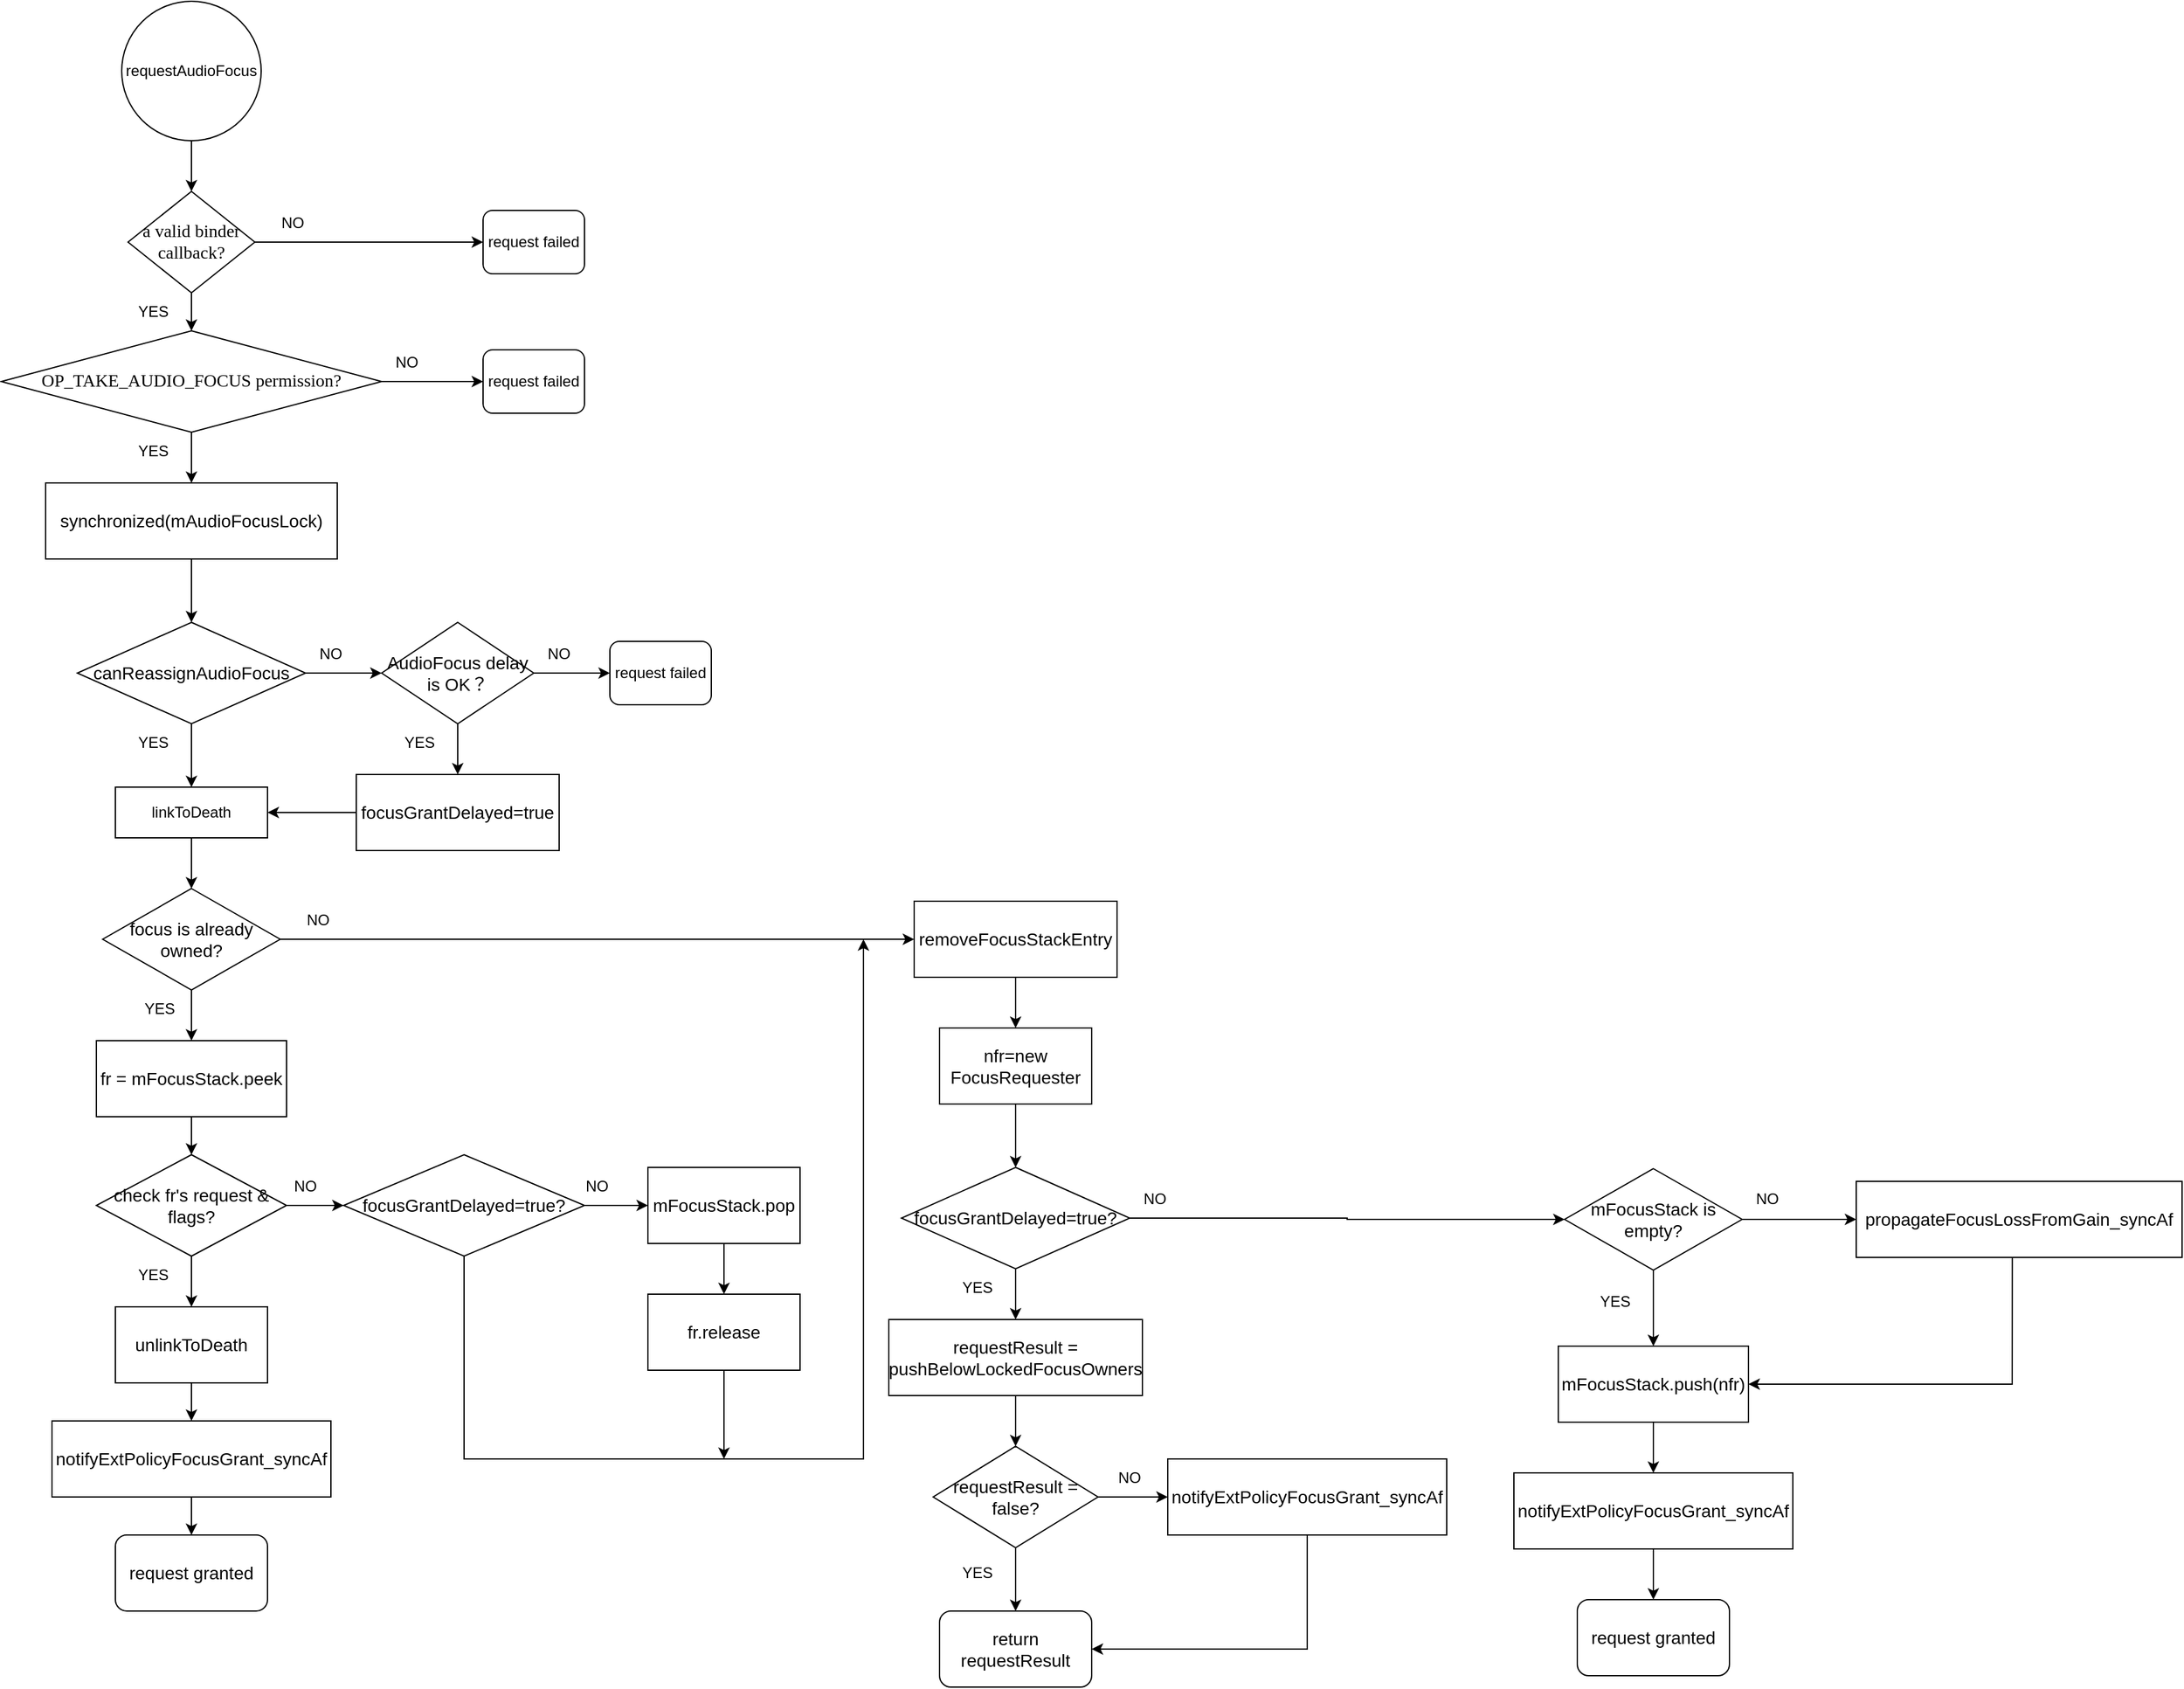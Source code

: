 <mxfile version="15.5.9" type="github">
  <diagram id="C5RBs43oDa-KdzZeNtuy" name="Page-1">
    <mxGraphModel dx="1018" dy="1768" grid="1" gridSize="10" guides="1" tooltips="1" connect="1" arrows="1" fold="1" page="1" pageScale="1" pageWidth="827" pageHeight="1169" math="0" shadow="0">
      <root>
        <mxCell id="WIyWlLk6GJQsqaUBKTNV-0" />
        <mxCell id="WIyWlLk6GJQsqaUBKTNV-1" parent="WIyWlLk6GJQsqaUBKTNV-0" />
        <mxCell id="STj_Q7QqaSjpMb7IW9D1-3" value="" style="edgeStyle=orthogonalEdgeStyle;rounded=0;orthogonalLoop=1;jettySize=auto;html=1;" edge="1" parent="WIyWlLk6GJQsqaUBKTNV-1" source="STj_Q7QqaSjpMb7IW9D1-2">
          <mxGeometry relative="1" as="geometry">
            <mxPoint x="220" y="80" as="targetPoint" />
          </mxGeometry>
        </mxCell>
        <mxCell id="STj_Q7QqaSjpMb7IW9D1-2" value="requestAudioFocus" style="ellipse;whiteSpace=wrap;html=1;aspect=fixed;" vertex="1" parent="WIyWlLk6GJQsqaUBKTNV-1">
          <mxGeometry x="165" y="-70" width="110" height="110" as="geometry" />
        </mxCell>
        <mxCell id="STj_Q7QqaSjpMb7IW9D1-6" value="" style="edgeStyle=orthogonalEdgeStyle;rounded=0;orthogonalLoop=1;jettySize=auto;html=1;" edge="1" parent="WIyWlLk6GJQsqaUBKTNV-1" source="STj_Q7QqaSjpMb7IW9D1-4" target="STj_Q7QqaSjpMb7IW9D1-5">
          <mxGeometry relative="1" as="geometry" />
        </mxCell>
        <mxCell id="STj_Q7QqaSjpMb7IW9D1-9" value="" style="edgeStyle=orthogonalEdgeStyle;rounded=0;orthogonalLoop=1;jettySize=auto;html=1;" edge="1" parent="WIyWlLk6GJQsqaUBKTNV-1" source="STj_Q7QqaSjpMb7IW9D1-4" target="STj_Q7QqaSjpMb7IW9D1-8">
          <mxGeometry relative="1" as="geometry" />
        </mxCell>
        <mxCell id="STj_Q7QqaSjpMb7IW9D1-4" value="&lt;span style=&quot;font-size: 10.5pt ; font-family: &amp;#34;ms mincho&amp;#34;&quot;&gt;&lt;font face=&quot;Century Gothic&quot;&gt;a valid binder callback&lt;/font&gt;&lt;/span&gt;&lt;span style=&quot;font-family: &amp;#34;century gothic&amp;#34; ; font-size: 10.5pt&quot;&gt;?&lt;/span&gt;" style="rhombus;whiteSpace=wrap;html=1;" vertex="1" parent="WIyWlLk6GJQsqaUBKTNV-1">
          <mxGeometry x="170" y="80" width="100" height="80" as="geometry" />
        </mxCell>
        <mxCell id="STj_Q7QqaSjpMb7IW9D1-5" value="request failed" style="rounded=1;whiteSpace=wrap;html=1;" vertex="1" parent="WIyWlLk6GJQsqaUBKTNV-1">
          <mxGeometry x="450" y="95" width="80" height="50" as="geometry" />
        </mxCell>
        <mxCell id="STj_Q7QqaSjpMb7IW9D1-7" value="NO" style="text;html=1;strokeColor=none;fillColor=none;align=center;verticalAlign=middle;whiteSpace=wrap;rounded=0;" vertex="1" parent="WIyWlLk6GJQsqaUBKTNV-1">
          <mxGeometry x="270" y="90" width="60" height="30" as="geometry" />
        </mxCell>
        <mxCell id="STj_Q7QqaSjpMb7IW9D1-19" value="" style="edgeStyle=orthogonalEdgeStyle;rounded=0;orthogonalLoop=1;jettySize=auto;html=1;" edge="1" parent="WIyWlLk6GJQsqaUBKTNV-1" source="STj_Q7QqaSjpMb7IW9D1-8" target="STj_Q7QqaSjpMb7IW9D1-18">
          <mxGeometry relative="1" as="geometry" />
        </mxCell>
        <mxCell id="STj_Q7QqaSjpMb7IW9D1-8" value="&lt;span style=&quot;font-size: 10.5pt ; text-align: left ; font-family: &amp;#34;ms mincho&amp;#34;&quot;&gt;&lt;font face=&quot;Century Gothic&quot;&gt;OP_TAKE_AUDIO_FOCUS&lt;/font&gt;&lt;/span&gt;&lt;span style=&quot;font-family: &amp;#34;century gothic&amp;#34; ; font-size: 10.5pt ; text-align: left&quot;&gt;&amp;nbsp;permission?&lt;/span&gt;" style="rhombus;whiteSpace=wrap;html=1;" vertex="1" parent="WIyWlLk6GJQsqaUBKTNV-1">
          <mxGeometry x="70" y="190" width="300" height="80" as="geometry" />
        </mxCell>
        <mxCell id="STj_Q7QqaSjpMb7IW9D1-10" value="YES" style="text;html=1;strokeColor=none;fillColor=none;align=center;verticalAlign=middle;whiteSpace=wrap;rounded=0;" vertex="1" parent="WIyWlLk6GJQsqaUBKTNV-1">
          <mxGeometry x="160" y="160" width="60" height="30" as="geometry" />
        </mxCell>
        <mxCell id="STj_Q7QqaSjpMb7IW9D1-11" value="request failed" style="rounded=1;whiteSpace=wrap;html=1;" vertex="1" parent="WIyWlLk6GJQsqaUBKTNV-1">
          <mxGeometry x="450" y="205" width="80" height="50" as="geometry" />
        </mxCell>
        <mxCell id="STj_Q7QqaSjpMb7IW9D1-14" value="" style="endArrow=classic;html=1;rounded=0;exitX=1;exitY=0.5;exitDx=0;exitDy=0;entryX=0;entryY=0.5;entryDx=0;entryDy=0;" edge="1" parent="WIyWlLk6GJQsqaUBKTNV-1" source="STj_Q7QqaSjpMb7IW9D1-8" target="STj_Q7QqaSjpMb7IW9D1-11">
          <mxGeometry width="50" height="50" relative="1" as="geometry">
            <mxPoint x="280" y="380" as="sourcePoint" />
            <mxPoint x="330" y="330" as="targetPoint" />
          </mxGeometry>
        </mxCell>
        <mxCell id="STj_Q7QqaSjpMb7IW9D1-15" value="NO" style="text;html=1;strokeColor=none;fillColor=none;align=center;verticalAlign=middle;whiteSpace=wrap;rounded=0;" vertex="1" parent="WIyWlLk6GJQsqaUBKTNV-1">
          <mxGeometry x="360" y="200" width="60" height="30" as="geometry" />
        </mxCell>
        <mxCell id="STj_Q7QqaSjpMb7IW9D1-22" value="" style="edgeStyle=orthogonalEdgeStyle;rounded=0;orthogonalLoop=1;jettySize=auto;html=1;" edge="1" parent="WIyWlLk6GJQsqaUBKTNV-1" source="STj_Q7QqaSjpMb7IW9D1-18" target="STj_Q7QqaSjpMb7IW9D1-21">
          <mxGeometry relative="1" as="geometry" />
        </mxCell>
        <mxCell id="STj_Q7QqaSjpMb7IW9D1-18" value="&lt;span style=&quot;font-size: 14px&quot;&gt;synchronized(mAudioFocusLock)&lt;/span&gt;" style="whiteSpace=wrap;html=1;" vertex="1" parent="WIyWlLk6GJQsqaUBKTNV-1">
          <mxGeometry x="105" y="310" width="230" height="60" as="geometry" />
        </mxCell>
        <mxCell id="STj_Q7QqaSjpMb7IW9D1-20" value="YES" style="text;html=1;strokeColor=none;fillColor=none;align=center;verticalAlign=middle;whiteSpace=wrap;rounded=0;" vertex="1" parent="WIyWlLk6GJQsqaUBKTNV-1">
          <mxGeometry x="160" y="270" width="60" height="30" as="geometry" />
        </mxCell>
        <mxCell id="STj_Q7QqaSjpMb7IW9D1-24" value="" style="edgeStyle=orthogonalEdgeStyle;rounded=0;orthogonalLoop=1;jettySize=auto;html=1;" edge="1" parent="WIyWlLk6GJQsqaUBKTNV-1" source="STj_Q7QqaSjpMb7IW9D1-21" target="STj_Q7QqaSjpMb7IW9D1-23">
          <mxGeometry relative="1" as="geometry" />
        </mxCell>
        <mxCell id="STj_Q7QqaSjpMb7IW9D1-27" value="" style="edgeStyle=orthogonalEdgeStyle;rounded=0;orthogonalLoop=1;jettySize=auto;html=1;" edge="1" parent="WIyWlLk6GJQsqaUBKTNV-1" source="STj_Q7QqaSjpMb7IW9D1-21" target="STj_Q7QqaSjpMb7IW9D1-26">
          <mxGeometry relative="1" as="geometry" />
        </mxCell>
        <mxCell id="STj_Q7QqaSjpMb7IW9D1-21" value="&lt;span style=&quot;font-size: 14px&quot;&gt;canReassignAudioFocus&lt;/span&gt;" style="rhombus;whiteSpace=wrap;html=1;" vertex="1" parent="WIyWlLk6GJQsqaUBKTNV-1">
          <mxGeometry x="130" y="420" width="180" height="80" as="geometry" />
        </mxCell>
        <mxCell id="STj_Q7QqaSjpMb7IW9D1-49" value="" style="edgeStyle=orthogonalEdgeStyle;rounded=0;orthogonalLoop=1;jettySize=auto;html=1;" edge="1" parent="WIyWlLk6GJQsqaUBKTNV-1" source="STj_Q7QqaSjpMb7IW9D1-23" target="STj_Q7QqaSjpMb7IW9D1-48">
          <mxGeometry relative="1" as="geometry" />
        </mxCell>
        <mxCell id="STj_Q7QqaSjpMb7IW9D1-23" value="&lt;span style=&quot;font-size: 14px&quot;&gt;AudioFocus delay is OK？&lt;/span&gt;" style="rhombus;whiteSpace=wrap;html=1;" vertex="1" parent="WIyWlLk6GJQsqaUBKTNV-1">
          <mxGeometry x="370" y="420" width="120" height="80" as="geometry" />
        </mxCell>
        <mxCell id="STj_Q7QqaSjpMb7IW9D1-25" value="NO" style="text;html=1;strokeColor=none;fillColor=none;align=center;verticalAlign=middle;whiteSpace=wrap;rounded=0;" vertex="1" parent="WIyWlLk6GJQsqaUBKTNV-1">
          <mxGeometry x="300" y="430" width="60" height="30" as="geometry" />
        </mxCell>
        <mxCell id="STj_Q7QqaSjpMb7IW9D1-30" value="" style="edgeStyle=orthogonalEdgeStyle;rounded=0;orthogonalLoop=1;jettySize=auto;html=1;" edge="1" parent="WIyWlLk6GJQsqaUBKTNV-1" source="STj_Q7QqaSjpMb7IW9D1-26" target="STj_Q7QqaSjpMb7IW9D1-29">
          <mxGeometry relative="1" as="geometry" />
        </mxCell>
        <mxCell id="STj_Q7QqaSjpMb7IW9D1-26" value="linkToDeath" style="whiteSpace=wrap;html=1;" vertex="1" parent="WIyWlLk6GJQsqaUBKTNV-1">
          <mxGeometry x="160" y="550" width="120" height="40" as="geometry" />
        </mxCell>
        <mxCell id="STj_Q7QqaSjpMb7IW9D1-28" value="YES" style="text;html=1;strokeColor=none;fillColor=none;align=center;verticalAlign=middle;whiteSpace=wrap;rounded=0;" vertex="1" parent="WIyWlLk6GJQsqaUBKTNV-1">
          <mxGeometry x="160" y="500" width="60" height="30" as="geometry" />
        </mxCell>
        <mxCell id="STj_Q7QqaSjpMb7IW9D1-32" value="" style="edgeStyle=orthogonalEdgeStyle;rounded=0;orthogonalLoop=1;jettySize=auto;html=1;" edge="1" parent="WIyWlLk6GJQsqaUBKTNV-1" source="STj_Q7QqaSjpMb7IW9D1-29" target="STj_Q7QqaSjpMb7IW9D1-31">
          <mxGeometry relative="1" as="geometry" />
        </mxCell>
        <mxCell id="STj_Q7QqaSjpMb7IW9D1-53" value="" style="edgeStyle=orthogonalEdgeStyle;rounded=0;orthogonalLoop=1;jettySize=auto;html=1;" edge="1" parent="WIyWlLk6GJQsqaUBKTNV-1" source="STj_Q7QqaSjpMb7IW9D1-29" target="STj_Q7QqaSjpMb7IW9D1-52">
          <mxGeometry relative="1" as="geometry" />
        </mxCell>
        <mxCell id="STj_Q7QqaSjpMb7IW9D1-29" value="&lt;span style=&quot;font-size: 14px&quot;&gt;focus is already owned?&lt;/span&gt;" style="rhombus;whiteSpace=wrap;html=1;" vertex="1" parent="WIyWlLk6GJQsqaUBKTNV-1">
          <mxGeometry x="150" y="630" width="140" height="80" as="geometry" />
        </mxCell>
        <mxCell id="STj_Q7QqaSjpMb7IW9D1-35" value="" style="edgeStyle=orthogonalEdgeStyle;rounded=0;orthogonalLoop=1;jettySize=auto;html=1;" edge="1" parent="WIyWlLk6GJQsqaUBKTNV-1" source="STj_Q7QqaSjpMb7IW9D1-31" target="STj_Q7QqaSjpMb7IW9D1-34">
          <mxGeometry relative="1" as="geometry" />
        </mxCell>
        <mxCell id="STj_Q7QqaSjpMb7IW9D1-31" value="&lt;span style=&quot;font-size: 14px&quot;&gt;fr = mFocusStack.peek&lt;/span&gt;" style="whiteSpace=wrap;html=1;" vertex="1" parent="WIyWlLk6GJQsqaUBKTNV-1">
          <mxGeometry x="145" y="750" width="150" height="60" as="geometry" />
        </mxCell>
        <mxCell id="STj_Q7QqaSjpMb7IW9D1-33" value="YES" style="text;html=1;strokeColor=none;fillColor=none;align=center;verticalAlign=middle;whiteSpace=wrap;rounded=0;" vertex="1" parent="WIyWlLk6GJQsqaUBKTNV-1">
          <mxGeometry x="165" y="710" width="60" height="30" as="geometry" />
        </mxCell>
        <mxCell id="STj_Q7QqaSjpMb7IW9D1-37" value="" style="edgeStyle=orthogonalEdgeStyle;rounded=0;orthogonalLoop=1;jettySize=auto;html=1;" edge="1" parent="WIyWlLk6GJQsqaUBKTNV-1" source="STj_Q7QqaSjpMb7IW9D1-34" target="STj_Q7QqaSjpMb7IW9D1-36">
          <mxGeometry relative="1" as="geometry" />
        </mxCell>
        <mxCell id="STj_Q7QqaSjpMb7IW9D1-86" value="" style="edgeStyle=orthogonalEdgeStyle;rounded=0;orthogonalLoop=1;jettySize=auto;html=1;" edge="1" parent="WIyWlLk6GJQsqaUBKTNV-1" source="STj_Q7QqaSjpMb7IW9D1-34" target="STj_Q7QqaSjpMb7IW9D1-85">
          <mxGeometry relative="1" as="geometry" />
        </mxCell>
        <mxCell id="STj_Q7QqaSjpMb7IW9D1-34" value="&lt;span style=&quot;font-size: 14px&quot;&gt;check fr&#39;s request &amp;amp; flags?&lt;/span&gt;" style="rhombus;whiteSpace=wrap;html=1;" vertex="1" parent="WIyWlLk6GJQsqaUBKTNV-1">
          <mxGeometry x="145" y="840" width="150" height="80" as="geometry" />
        </mxCell>
        <mxCell id="STj_Q7QqaSjpMb7IW9D1-40" value="" style="edgeStyle=orthogonalEdgeStyle;rounded=0;orthogonalLoop=1;jettySize=auto;html=1;" edge="1" parent="WIyWlLk6GJQsqaUBKTNV-1" source="STj_Q7QqaSjpMb7IW9D1-36" target="STj_Q7QqaSjpMb7IW9D1-39">
          <mxGeometry relative="1" as="geometry" />
        </mxCell>
        <mxCell id="STj_Q7QqaSjpMb7IW9D1-36" value="&lt;span style=&quot;font-size: 14px&quot;&gt;unlinkToDeath&lt;/span&gt;" style="whiteSpace=wrap;html=1;" vertex="1" parent="WIyWlLk6GJQsqaUBKTNV-1">
          <mxGeometry x="160" y="960" width="120" height="60" as="geometry" />
        </mxCell>
        <mxCell id="STj_Q7QqaSjpMb7IW9D1-38" value="YES" style="text;html=1;strokeColor=none;fillColor=none;align=center;verticalAlign=middle;whiteSpace=wrap;rounded=0;" vertex="1" parent="WIyWlLk6GJQsqaUBKTNV-1">
          <mxGeometry x="160" y="920" width="60" height="30" as="geometry" />
        </mxCell>
        <mxCell id="STj_Q7QqaSjpMb7IW9D1-39" value="&lt;span style=&quot;font-size: 14px&quot;&gt;notifyExtPolicyFocusGrant_syncAf&lt;/span&gt;" style="whiteSpace=wrap;html=1;" vertex="1" parent="WIyWlLk6GJQsqaUBKTNV-1">
          <mxGeometry x="110" y="1050" width="220" height="60" as="geometry" />
        </mxCell>
        <mxCell id="STj_Q7QqaSjpMb7IW9D1-41" value="&lt;span style=&quot;font-size: 14px&quot;&gt;request granted&lt;/span&gt;" style="rounded=1;whiteSpace=wrap;html=1;" vertex="1" parent="WIyWlLk6GJQsqaUBKTNV-1">
          <mxGeometry x="160" y="1140" width="120" height="60" as="geometry" />
        </mxCell>
        <mxCell id="STj_Q7QqaSjpMb7IW9D1-42" value="" style="endArrow=classic;html=1;rounded=0;exitX=0.5;exitY=1;exitDx=0;exitDy=0;" edge="1" parent="WIyWlLk6GJQsqaUBKTNV-1" source="STj_Q7QqaSjpMb7IW9D1-39" target="STj_Q7QqaSjpMb7IW9D1-41">
          <mxGeometry width="50" height="50" relative="1" as="geometry">
            <mxPoint x="280" y="1060" as="sourcePoint" />
            <mxPoint x="330" y="1010" as="targetPoint" />
          </mxGeometry>
        </mxCell>
        <mxCell id="STj_Q7QqaSjpMb7IW9D1-43" value="request failed" style="rounded=1;whiteSpace=wrap;html=1;" vertex="1" parent="WIyWlLk6GJQsqaUBKTNV-1">
          <mxGeometry x="550" y="435" width="80" height="50" as="geometry" />
        </mxCell>
        <mxCell id="STj_Q7QqaSjpMb7IW9D1-44" value="" style="endArrow=classic;html=1;rounded=0;entryX=0;entryY=0.5;entryDx=0;entryDy=0;" edge="1" parent="WIyWlLk6GJQsqaUBKTNV-1" target="STj_Q7QqaSjpMb7IW9D1-43">
          <mxGeometry width="50" height="50" relative="1" as="geometry">
            <mxPoint x="490" y="460" as="sourcePoint" />
            <mxPoint x="600" y="430" as="targetPoint" />
          </mxGeometry>
        </mxCell>
        <mxCell id="STj_Q7QqaSjpMb7IW9D1-46" value="NO" style="text;html=1;strokeColor=none;fillColor=none;align=center;verticalAlign=middle;whiteSpace=wrap;rounded=0;" vertex="1" parent="WIyWlLk6GJQsqaUBKTNV-1">
          <mxGeometry x="480" y="430" width="60" height="30" as="geometry" />
        </mxCell>
        <mxCell id="STj_Q7QqaSjpMb7IW9D1-51" value="" style="edgeStyle=orthogonalEdgeStyle;rounded=0;orthogonalLoop=1;jettySize=auto;html=1;" edge="1" parent="WIyWlLk6GJQsqaUBKTNV-1" source="STj_Q7QqaSjpMb7IW9D1-48" target="STj_Q7QqaSjpMb7IW9D1-26">
          <mxGeometry relative="1" as="geometry" />
        </mxCell>
        <mxCell id="STj_Q7QqaSjpMb7IW9D1-48" value="&lt;span style=&quot;font-size: 14px&quot;&gt;focusGrantDelayed=true&lt;/span&gt;" style="whiteSpace=wrap;html=1;" vertex="1" parent="WIyWlLk6GJQsqaUBKTNV-1">
          <mxGeometry x="350" y="540" width="160" height="60" as="geometry" />
        </mxCell>
        <mxCell id="STj_Q7QqaSjpMb7IW9D1-50" value="YES" style="text;html=1;strokeColor=none;fillColor=none;align=center;verticalAlign=middle;whiteSpace=wrap;rounded=0;" vertex="1" parent="WIyWlLk6GJQsqaUBKTNV-1">
          <mxGeometry x="370" y="500" width="60" height="30" as="geometry" />
        </mxCell>
        <mxCell id="STj_Q7QqaSjpMb7IW9D1-56" value="" style="edgeStyle=orthogonalEdgeStyle;rounded=0;orthogonalLoop=1;jettySize=auto;html=1;" edge="1" parent="WIyWlLk6GJQsqaUBKTNV-1" source="STj_Q7QqaSjpMb7IW9D1-52" target="STj_Q7QqaSjpMb7IW9D1-55">
          <mxGeometry relative="1" as="geometry" />
        </mxCell>
        <mxCell id="STj_Q7QqaSjpMb7IW9D1-52" value="&lt;span style=&quot;font-size: 14px&quot;&gt;removeFocusStackEntry&lt;/span&gt;" style="whiteSpace=wrap;html=1;" vertex="1" parent="WIyWlLk6GJQsqaUBKTNV-1">
          <mxGeometry x="790" y="640" width="160" height="60" as="geometry" />
        </mxCell>
        <mxCell id="STj_Q7QqaSjpMb7IW9D1-54" value="NO" style="text;html=1;strokeColor=none;fillColor=none;align=center;verticalAlign=middle;whiteSpace=wrap;rounded=0;" vertex="1" parent="WIyWlLk6GJQsqaUBKTNV-1">
          <mxGeometry x="290" y="640" width="60" height="30" as="geometry" />
        </mxCell>
        <mxCell id="STj_Q7QqaSjpMb7IW9D1-58" value="" style="edgeStyle=orthogonalEdgeStyle;rounded=0;orthogonalLoop=1;jettySize=auto;html=1;" edge="1" parent="WIyWlLk6GJQsqaUBKTNV-1" source="STj_Q7QqaSjpMb7IW9D1-55" target="STj_Q7QqaSjpMb7IW9D1-57">
          <mxGeometry relative="1" as="geometry" />
        </mxCell>
        <mxCell id="STj_Q7QqaSjpMb7IW9D1-55" value="&lt;span style=&quot;font-size: 14px&quot;&gt;nfr=new FocusRequester&lt;/span&gt;" style="whiteSpace=wrap;html=1;" vertex="1" parent="WIyWlLk6GJQsqaUBKTNV-1">
          <mxGeometry x="810" y="740" width="120" height="60" as="geometry" />
        </mxCell>
        <mxCell id="STj_Q7QqaSjpMb7IW9D1-60" value="" style="edgeStyle=orthogonalEdgeStyle;rounded=0;orthogonalLoop=1;jettySize=auto;html=1;" edge="1" parent="WIyWlLk6GJQsqaUBKTNV-1" source="STj_Q7QqaSjpMb7IW9D1-57" target="STj_Q7QqaSjpMb7IW9D1-59">
          <mxGeometry relative="1" as="geometry" />
        </mxCell>
        <mxCell id="STj_Q7QqaSjpMb7IW9D1-70" value="" style="edgeStyle=orthogonalEdgeStyle;rounded=0;orthogonalLoop=1;jettySize=auto;html=1;" edge="1" parent="WIyWlLk6GJQsqaUBKTNV-1" source="STj_Q7QqaSjpMb7IW9D1-57" target="STj_Q7QqaSjpMb7IW9D1-69">
          <mxGeometry relative="1" as="geometry" />
        </mxCell>
        <mxCell id="STj_Q7QqaSjpMb7IW9D1-57" value="&lt;span style=&quot;font-size: 14px&quot;&gt;focusGrantDelayed=true?&lt;/span&gt;" style="rhombus;whiteSpace=wrap;html=1;" vertex="1" parent="WIyWlLk6GJQsqaUBKTNV-1">
          <mxGeometry x="780" y="850" width="180" height="80" as="geometry" />
        </mxCell>
        <mxCell id="STj_Q7QqaSjpMb7IW9D1-63" value="" style="edgeStyle=orthogonalEdgeStyle;rounded=0;orthogonalLoop=1;jettySize=auto;html=1;" edge="1" parent="WIyWlLk6GJQsqaUBKTNV-1" source="STj_Q7QqaSjpMb7IW9D1-59" target="STj_Q7QqaSjpMb7IW9D1-62">
          <mxGeometry relative="1" as="geometry" />
        </mxCell>
        <mxCell id="STj_Q7QqaSjpMb7IW9D1-82" value="" style="edgeStyle=orthogonalEdgeStyle;rounded=0;orthogonalLoop=1;jettySize=auto;html=1;" edge="1" parent="WIyWlLk6GJQsqaUBKTNV-1" source="STj_Q7QqaSjpMb7IW9D1-59" target="STj_Q7QqaSjpMb7IW9D1-81">
          <mxGeometry relative="1" as="geometry" />
        </mxCell>
        <mxCell id="STj_Q7QqaSjpMb7IW9D1-59" value="&lt;span style=&quot;font-size: 14px&quot;&gt;mFocusStack is empty?&lt;/span&gt;" style="rhombus;whiteSpace=wrap;html=1;" vertex="1" parent="WIyWlLk6GJQsqaUBKTNV-1">
          <mxGeometry x="1303" y="851" width="140" height="80" as="geometry" />
        </mxCell>
        <mxCell id="STj_Q7QqaSjpMb7IW9D1-61" value="NO" style="text;html=1;strokeColor=none;fillColor=none;align=center;verticalAlign=middle;whiteSpace=wrap;rounded=0;" vertex="1" parent="WIyWlLk6GJQsqaUBKTNV-1">
          <mxGeometry x="950" y="860" width="60" height="30" as="geometry" />
        </mxCell>
        <mxCell id="STj_Q7QqaSjpMb7IW9D1-65" value="" style="edgeStyle=orthogonalEdgeStyle;rounded=0;orthogonalLoop=1;jettySize=auto;html=1;" edge="1" parent="WIyWlLk6GJQsqaUBKTNV-1" source="STj_Q7QqaSjpMb7IW9D1-62" target="STj_Q7QqaSjpMb7IW9D1-64">
          <mxGeometry relative="1" as="geometry" />
        </mxCell>
        <mxCell id="STj_Q7QqaSjpMb7IW9D1-62" value="&lt;span style=&quot;font-size: 14px&quot;&gt;mFocusStack.push(nfr)&lt;/span&gt;" style="whiteSpace=wrap;html=1;" vertex="1" parent="WIyWlLk6GJQsqaUBKTNV-1">
          <mxGeometry x="1298" y="991" width="150" height="60" as="geometry" />
        </mxCell>
        <mxCell id="STj_Q7QqaSjpMb7IW9D1-67" value="" style="edgeStyle=orthogonalEdgeStyle;rounded=0;orthogonalLoop=1;jettySize=auto;html=1;" edge="1" parent="WIyWlLk6GJQsqaUBKTNV-1" source="STj_Q7QqaSjpMb7IW9D1-64" target="STj_Q7QqaSjpMb7IW9D1-66">
          <mxGeometry relative="1" as="geometry" />
        </mxCell>
        <mxCell id="STj_Q7QqaSjpMb7IW9D1-64" value="&lt;span style=&quot;font-size: 14px&quot;&gt;notifyExtPolicyFocusGrant_syncAf&lt;/span&gt;" style="whiteSpace=wrap;html=1;" vertex="1" parent="WIyWlLk6GJQsqaUBKTNV-1">
          <mxGeometry x="1263" y="1091" width="220" height="60" as="geometry" />
        </mxCell>
        <mxCell id="STj_Q7QqaSjpMb7IW9D1-66" value="&lt;span style=&quot;font-size: 14px&quot;&gt;request granted&lt;/span&gt;" style="rounded=1;whiteSpace=wrap;html=1;" vertex="1" parent="WIyWlLk6GJQsqaUBKTNV-1">
          <mxGeometry x="1313" y="1191" width="120" height="60" as="geometry" />
        </mxCell>
        <mxCell id="STj_Q7QqaSjpMb7IW9D1-68" value="YES" style="text;html=1;strokeColor=none;fillColor=none;align=center;verticalAlign=middle;whiteSpace=wrap;rounded=0;" vertex="1" parent="WIyWlLk6GJQsqaUBKTNV-1">
          <mxGeometry x="1313" y="941" width="60" height="30" as="geometry" />
        </mxCell>
        <mxCell id="STj_Q7QqaSjpMb7IW9D1-72" value="" style="edgeStyle=orthogonalEdgeStyle;rounded=0;orthogonalLoop=1;jettySize=auto;html=1;" edge="1" parent="WIyWlLk6GJQsqaUBKTNV-1" source="STj_Q7QqaSjpMb7IW9D1-69" target="STj_Q7QqaSjpMb7IW9D1-71">
          <mxGeometry relative="1" as="geometry" />
        </mxCell>
        <mxCell id="STj_Q7QqaSjpMb7IW9D1-69" value="&lt;span style=&quot;font-size: 14px&quot;&gt;requestResult = pushBelowLockedFocusOwners&lt;/span&gt;" style="whiteSpace=wrap;html=1;" vertex="1" parent="WIyWlLk6GJQsqaUBKTNV-1">
          <mxGeometry x="770" y="970" width="200" height="60" as="geometry" />
        </mxCell>
        <mxCell id="STj_Q7QqaSjpMb7IW9D1-74" value="" style="edgeStyle=orthogonalEdgeStyle;rounded=0;orthogonalLoop=1;jettySize=auto;html=1;" edge="1" parent="WIyWlLk6GJQsqaUBKTNV-1" source="STj_Q7QqaSjpMb7IW9D1-71" target="STj_Q7QqaSjpMb7IW9D1-73">
          <mxGeometry relative="1" as="geometry" />
        </mxCell>
        <mxCell id="STj_Q7QqaSjpMb7IW9D1-78" value="" style="edgeStyle=orthogonalEdgeStyle;rounded=0;orthogonalLoop=1;jettySize=auto;html=1;" edge="1" parent="WIyWlLk6GJQsqaUBKTNV-1" source="STj_Q7QqaSjpMb7IW9D1-71" target="STj_Q7QqaSjpMb7IW9D1-77">
          <mxGeometry relative="1" as="geometry" />
        </mxCell>
        <mxCell id="STj_Q7QqaSjpMb7IW9D1-71" value="&lt;span style=&quot;font-size: 14px&quot;&gt;requestResult = false?&lt;/span&gt;" style="rhombus;whiteSpace=wrap;html=1;" vertex="1" parent="WIyWlLk6GJQsqaUBKTNV-1">
          <mxGeometry x="805" y="1070" width="130" height="80" as="geometry" />
        </mxCell>
        <mxCell id="STj_Q7QqaSjpMb7IW9D1-73" value="&lt;span style=&quot;font-size: 14px&quot;&gt;return requestResult&lt;/span&gt;" style="rounded=1;whiteSpace=wrap;html=1;" vertex="1" parent="WIyWlLk6GJQsqaUBKTNV-1">
          <mxGeometry x="810" y="1200" width="120" height="60" as="geometry" />
        </mxCell>
        <mxCell id="STj_Q7QqaSjpMb7IW9D1-75" value="YES" style="text;html=1;strokeColor=none;fillColor=none;align=center;verticalAlign=middle;whiteSpace=wrap;rounded=0;" vertex="1" parent="WIyWlLk6GJQsqaUBKTNV-1">
          <mxGeometry x="810" y="930" width="60" height="30" as="geometry" />
        </mxCell>
        <mxCell id="STj_Q7QqaSjpMb7IW9D1-76" value="YES" style="text;html=1;strokeColor=none;fillColor=none;align=center;verticalAlign=middle;whiteSpace=wrap;rounded=0;" vertex="1" parent="WIyWlLk6GJQsqaUBKTNV-1">
          <mxGeometry x="810" y="1155" width="60" height="30" as="geometry" />
        </mxCell>
        <mxCell id="STj_Q7QqaSjpMb7IW9D1-77" value="&lt;span style=&quot;font-size: 14px&quot;&gt;notifyExtPolicyFocusGrant_syncAf&lt;/span&gt;" style="whiteSpace=wrap;html=1;" vertex="1" parent="WIyWlLk6GJQsqaUBKTNV-1">
          <mxGeometry x="990" y="1080" width="220" height="60" as="geometry" />
        </mxCell>
        <mxCell id="STj_Q7QqaSjpMb7IW9D1-79" value="NO" style="text;html=1;strokeColor=none;fillColor=none;align=center;verticalAlign=middle;whiteSpace=wrap;rounded=0;" vertex="1" parent="WIyWlLk6GJQsqaUBKTNV-1">
          <mxGeometry x="930" y="1080" width="60" height="30" as="geometry" />
        </mxCell>
        <mxCell id="STj_Q7QqaSjpMb7IW9D1-80" value="" style="endArrow=classic;html=1;rounded=0;exitX=0.5;exitY=1;exitDx=0;exitDy=0;entryX=1;entryY=0.5;entryDx=0;entryDy=0;" edge="1" parent="WIyWlLk6GJQsqaUBKTNV-1" source="STj_Q7QqaSjpMb7IW9D1-77" target="STj_Q7QqaSjpMb7IW9D1-73">
          <mxGeometry width="50" height="50" relative="1" as="geometry">
            <mxPoint x="1310" y="1080" as="sourcePoint" />
            <mxPoint x="1360" y="1030" as="targetPoint" />
            <Array as="points">
              <mxPoint x="1100" y="1230" />
            </Array>
          </mxGeometry>
        </mxCell>
        <mxCell id="STj_Q7QqaSjpMb7IW9D1-81" value="&lt;span style=&quot;font-size: 14px&quot;&gt;propagateFocusLossFromGain_syncAf&lt;/span&gt;" style="whiteSpace=wrap;html=1;" vertex="1" parent="WIyWlLk6GJQsqaUBKTNV-1">
          <mxGeometry x="1533" y="861" width="257" height="60" as="geometry" />
        </mxCell>
        <mxCell id="STj_Q7QqaSjpMb7IW9D1-83" value="" style="endArrow=classic;html=1;rounded=0;exitX=0.479;exitY=1;exitDx=0;exitDy=0;exitPerimeter=0;entryX=1;entryY=0.5;entryDx=0;entryDy=0;" edge="1" parent="WIyWlLk6GJQsqaUBKTNV-1" source="STj_Q7QqaSjpMb7IW9D1-81" target="STj_Q7QqaSjpMb7IW9D1-62">
          <mxGeometry width="50" height="50" relative="1" as="geometry">
            <mxPoint x="1610" y="1080" as="sourcePoint" />
            <mxPoint x="1660" y="1030" as="targetPoint" />
            <Array as="points">
              <mxPoint x="1656" y="1021" />
            </Array>
          </mxGeometry>
        </mxCell>
        <mxCell id="STj_Q7QqaSjpMb7IW9D1-84" value="NO" style="text;html=1;strokeColor=none;fillColor=none;align=center;verticalAlign=middle;whiteSpace=wrap;rounded=0;" vertex="1" parent="WIyWlLk6GJQsqaUBKTNV-1">
          <mxGeometry x="1433" y="860" width="60" height="30" as="geometry" />
        </mxCell>
        <mxCell id="STj_Q7QqaSjpMb7IW9D1-89" value="" style="edgeStyle=orthogonalEdgeStyle;rounded=0;orthogonalLoop=1;jettySize=auto;html=1;" edge="1" parent="WIyWlLk6GJQsqaUBKTNV-1" source="STj_Q7QqaSjpMb7IW9D1-85" target="STj_Q7QqaSjpMb7IW9D1-88">
          <mxGeometry relative="1" as="geometry" />
        </mxCell>
        <mxCell id="STj_Q7QqaSjpMb7IW9D1-85" value="&lt;span style=&quot;font-size: 14px&quot;&gt;focusGrantDelayed=true?&lt;/span&gt;" style="rhombus;whiteSpace=wrap;html=1;" vertex="1" parent="WIyWlLk6GJQsqaUBKTNV-1">
          <mxGeometry x="340" y="840" width="190" height="80" as="geometry" />
        </mxCell>
        <mxCell id="STj_Q7QqaSjpMb7IW9D1-87" value="NO" style="text;html=1;strokeColor=none;fillColor=none;align=center;verticalAlign=middle;whiteSpace=wrap;rounded=0;" vertex="1" parent="WIyWlLk6GJQsqaUBKTNV-1">
          <mxGeometry x="280" y="850" width="60" height="30" as="geometry" />
        </mxCell>
        <mxCell id="STj_Q7QqaSjpMb7IW9D1-92" value="" style="edgeStyle=orthogonalEdgeStyle;rounded=0;orthogonalLoop=1;jettySize=auto;html=1;" edge="1" parent="WIyWlLk6GJQsqaUBKTNV-1" source="STj_Q7QqaSjpMb7IW9D1-88" target="STj_Q7QqaSjpMb7IW9D1-91">
          <mxGeometry relative="1" as="geometry" />
        </mxCell>
        <mxCell id="STj_Q7QqaSjpMb7IW9D1-88" value="&lt;span style=&quot;font-size: 14px&quot;&gt;mFocusStack.pop&lt;/span&gt;" style="whiteSpace=wrap;html=1;" vertex="1" parent="WIyWlLk6GJQsqaUBKTNV-1">
          <mxGeometry x="580" y="850" width="120" height="60" as="geometry" />
        </mxCell>
        <mxCell id="STj_Q7QqaSjpMb7IW9D1-90" value="NO" style="text;html=1;strokeColor=none;fillColor=none;align=center;verticalAlign=middle;whiteSpace=wrap;rounded=0;" vertex="1" parent="WIyWlLk6GJQsqaUBKTNV-1">
          <mxGeometry x="510" y="850" width="60" height="30" as="geometry" />
        </mxCell>
        <mxCell id="STj_Q7QqaSjpMb7IW9D1-91" value="&lt;span style=&quot;font-size: 14px&quot;&gt;fr.release&lt;/span&gt;" style="whiteSpace=wrap;html=1;" vertex="1" parent="WIyWlLk6GJQsqaUBKTNV-1">
          <mxGeometry x="580" y="950" width="120" height="60" as="geometry" />
        </mxCell>
        <mxCell id="STj_Q7QqaSjpMb7IW9D1-93" value="" style="endArrow=classic;html=1;rounded=0;exitX=0.5;exitY=1;exitDx=0;exitDy=0;" edge="1" parent="WIyWlLk6GJQsqaUBKTNV-1" source="STj_Q7QqaSjpMb7IW9D1-85">
          <mxGeometry width="50" height="50" relative="1" as="geometry">
            <mxPoint x="650" y="920" as="sourcePoint" />
            <mxPoint x="750" y="670" as="targetPoint" />
            <Array as="points">
              <mxPoint x="435" y="1080" />
              <mxPoint x="750" y="1080" />
            </Array>
          </mxGeometry>
        </mxCell>
        <mxCell id="STj_Q7QqaSjpMb7IW9D1-94" value="" style="endArrow=classic;html=1;rounded=0;exitX=0.5;exitY=1;exitDx=0;exitDy=0;" edge="1" parent="WIyWlLk6GJQsqaUBKTNV-1" source="STj_Q7QqaSjpMb7IW9D1-91">
          <mxGeometry width="50" height="50" relative="1" as="geometry">
            <mxPoint x="910" y="920" as="sourcePoint" />
            <mxPoint x="640" y="1080" as="targetPoint" />
          </mxGeometry>
        </mxCell>
      </root>
    </mxGraphModel>
  </diagram>
</mxfile>
